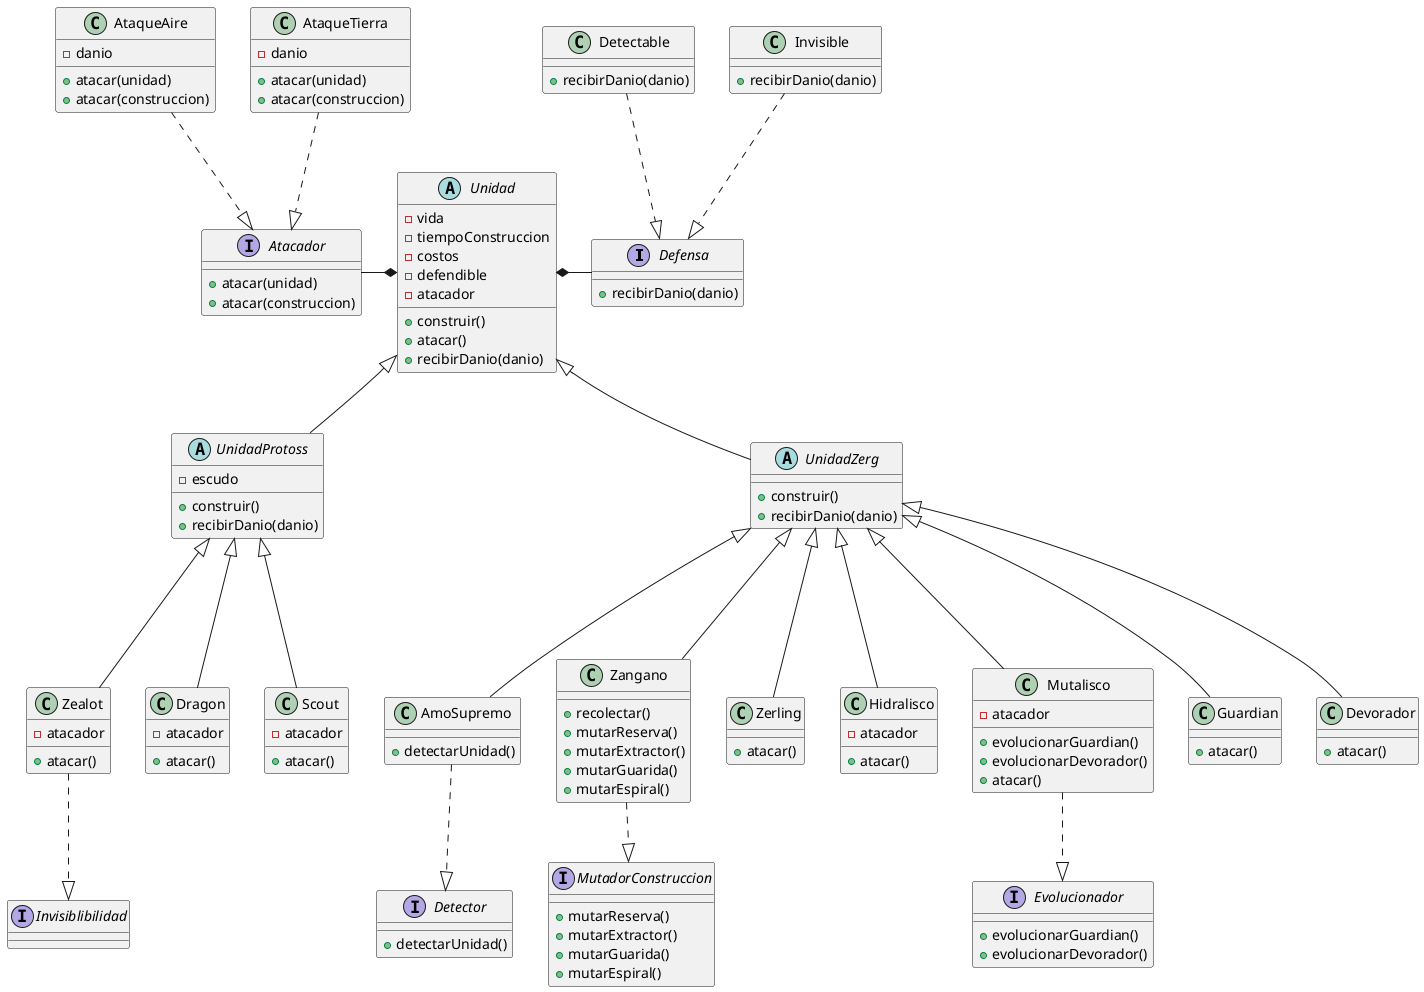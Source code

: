 @startuml

interface Defensa {
    +recibirDanio(danio)
}

class Invisible {
    +recibirDanio(danio)
}

class Detectable {
    +recibirDanio(danio)
}

abstract class Unidad {
    - vida
    - tiempoConstruccion
    - costos
    - defendible
    - atacador
    + construir()
    + atacar()
    + recibirDanio(danio)
}


abstract class UnidadProtoss {
    - escudo
    + construir()
    +recibirDanio(danio)
}

class Zealot {
    -atacador
    +atacar()
}

class Dragon {
    -atacador
    +atacar()
}

class Scout {
    -atacador
    +atacar()

}

abstract class UnidadZerg {
    + construir()
    +recibirDanio(danio)
}


class AmoSupremo {
    +detectarUnidad()
}

class Zangano {
    + recolectar()
    +mutarReserva()
    +mutarExtractor()
    +mutarGuarida()
    +mutarEspiral()
}

class Zerling {
    + atacar()
}

class Hidralisco {
    -atacador
    +atacar()
}

class Mutalisco {
    -atacador
    +evolucionarGuardian()
    +evolucionarDevorador()
    +atacar()
}

class Guardian {
    +atacar()
}

class Devorador {
    +atacar()
}

interface Atacador {
    +atacar(unidad)
    +atacar(construccion)
}

class AtaqueTierra {
    -danio
    +atacar(unidad)
    +atacar(construccion)
}

class AtaqueAire {
    -danio
    +atacar(unidad)
    +atacar(construccion)
}


interface Invisiblibilidad {
}

interface Detector {
    +detectarUnidad()
}

interface MutadorConstruccion {
    +mutarReserva()
    +mutarExtractor()
    +mutarGuarida()
    +mutarEspiral()
}

interface Evolucionador {
    +evolucionarGuardian()
    +evolucionarDevorador()
}

Unidad <|-- UnidadZerg
Unidad <|-- UnidadProtoss

UnidadZerg <|--- Zangano
UnidadZerg <|--- AmoSupremo
UnidadZerg <|--- Zerling
UnidadZerg <|--- Hidralisco
UnidadZerg <|--- Mutalisco
UnidadZerg <|--- Guardian
UnidadZerg <|--- Devorador

UnidadProtoss <|--- Zealot
UnidadProtoss <|--- Dragon
UnidadProtoss <|--- Scout

AmoSupremo ..|> Detector

Zealot ..|> Invisiblibilidad

Zangano ..|> MutadorConstruccion

Unidad *- Defensa
Unidad *-left- Atacador

Defensa <|.up. Invisible
Defensa <|.up. Detectable

Atacador <|.up. AtaqueTierra
Atacador <|.up. AtaqueAire

Mutalisco ..|> Evolucionador

@enduml